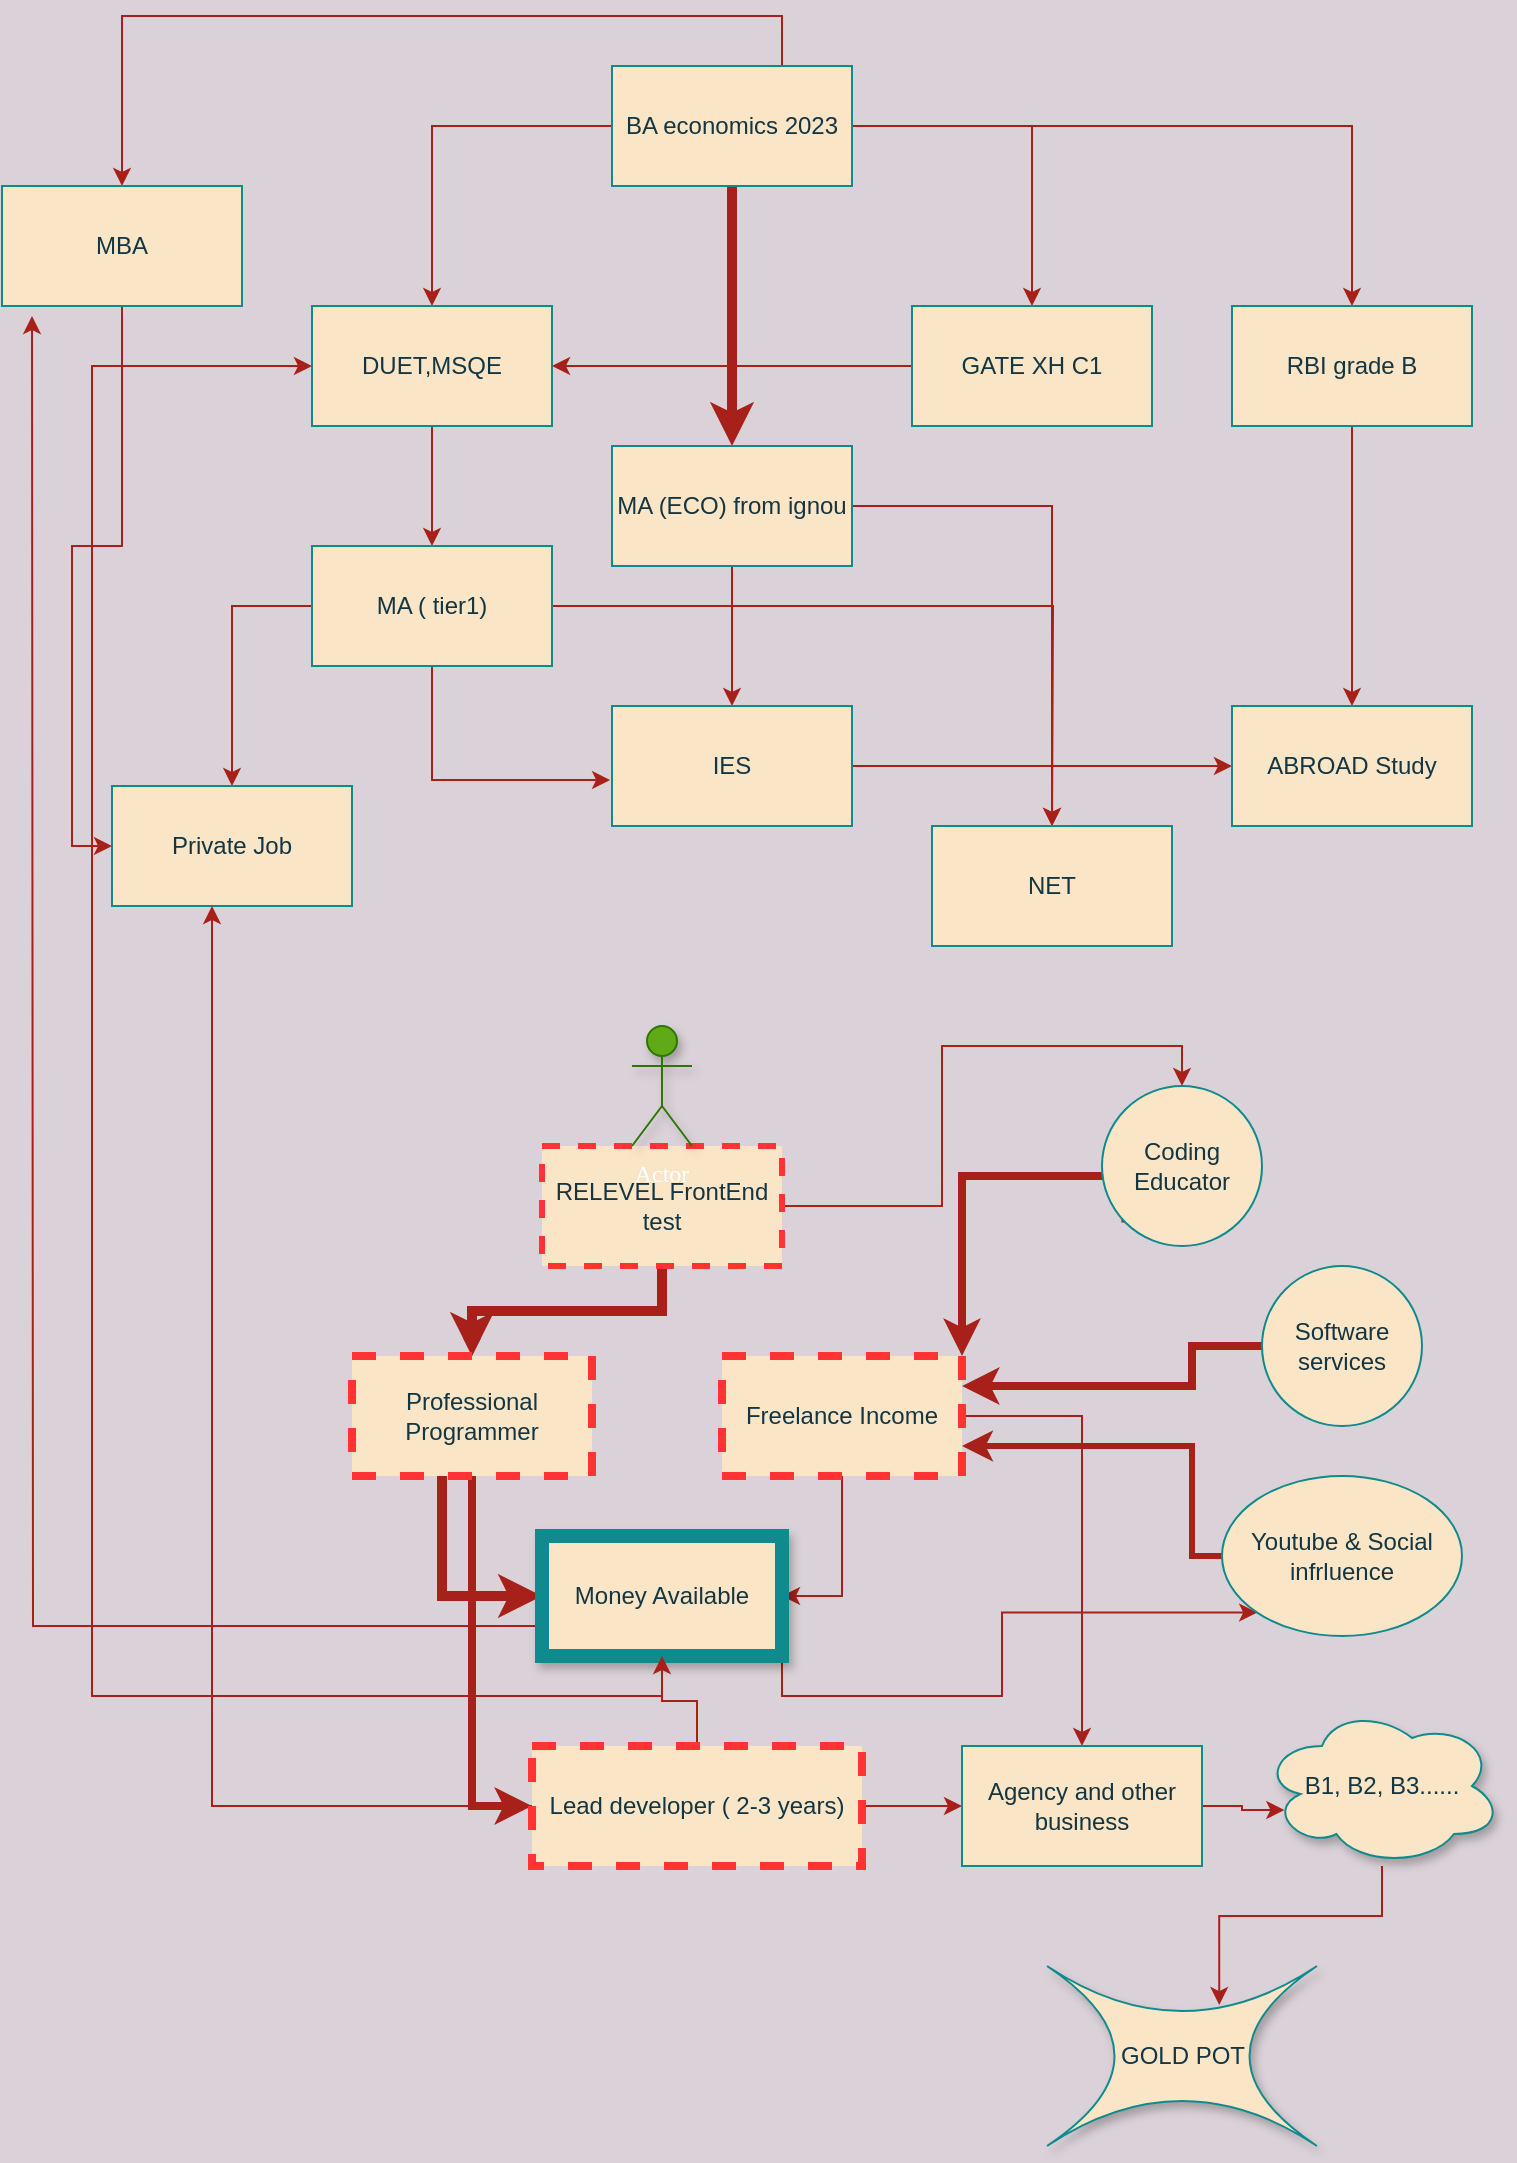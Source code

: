 <mxfile version="18.0.2" type="github">
  <diagram id="l5MQT0l0J_C5blnGxe-R" name="Page-1">
    <mxGraphModel dx="958" dy="636" grid="1" gridSize="15" guides="1" tooltips="1" connect="1" arrows="1" fold="1" page="1" pageScale="1" pageWidth="850" pageHeight="1100" background="#DAD2D8" math="0" shadow="0">
      <root>
        <mxCell id="0" />
        <mxCell id="1" parent="0" />
        <mxCell id="cHPvtZxhLTsQ24sQFhtI-3" value="" style="edgeStyle=orthogonalEdgeStyle;rounded=0;orthogonalLoop=1;jettySize=auto;html=1;labelBackgroundColor=#DAD2D8;strokeColor=#A8201A;fontColor=#143642;" parent="1" source="cHPvtZxhLTsQ24sQFhtI-1" target="cHPvtZxhLTsQ24sQFhtI-2" edge="1">
          <mxGeometry relative="1" as="geometry" />
        </mxCell>
        <mxCell id="cHPvtZxhLTsQ24sQFhtI-6" value="" style="edgeStyle=orthogonalEdgeStyle;rounded=0;orthogonalLoop=1;jettySize=auto;html=1;labelBackgroundColor=#DAD2D8;strokeColor=#A8201A;fontColor=#143642;" parent="1" source="cHPvtZxhLTsQ24sQFhtI-1" target="cHPvtZxhLTsQ24sQFhtI-5" edge="1">
          <mxGeometry relative="1" as="geometry" />
        </mxCell>
        <mxCell id="cHPvtZxhLTsQ24sQFhtI-9" value="" style="edgeStyle=orthogonalEdgeStyle;rounded=0;orthogonalLoop=1;jettySize=auto;html=1;strokeWidth=5;labelBackgroundColor=#DAD2D8;strokeColor=#A8201A;fontColor=#143642;" parent="1" source="cHPvtZxhLTsQ24sQFhtI-1" target="cHPvtZxhLTsQ24sQFhtI-8" edge="1">
          <mxGeometry relative="1" as="geometry" />
        </mxCell>
        <mxCell id="cHPvtZxhLTsQ24sQFhtI-14" style="edgeStyle=orthogonalEdgeStyle;rounded=0;orthogonalLoop=1;jettySize=auto;html=1;exitX=1;exitY=0.5;exitDx=0;exitDy=0;entryX=0.5;entryY=0;entryDx=0;entryDy=0;labelBackgroundColor=#DAD2D8;strokeColor=#A8201A;fontColor=#143642;" parent="1" source="cHPvtZxhLTsQ24sQFhtI-1" target="cHPvtZxhLTsQ24sQFhtI-13" edge="1">
          <mxGeometry relative="1" as="geometry" />
        </mxCell>
        <mxCell id="l-d240GoZ30HzUqu10cJ-5" style="edgeStyle=orthogonalEdgeStyle;orthogonalLoop=1;jettySize=auto;html=1;exitX=1;exitY=0;exitDx=0;exitDy=0;entryX=0.5;entryY=0;entryDx=0;entryDy=0;strokeWidth=1;rounded=0;labelBackgroundColor=#DAD2D8;strokeColor=#A8201A;fontColor=#143642;" edge="1" parent="1" source="cHPvtZxhLTsQ24sQFhtI-1" target="l-d240GoZ30HzUqu10cJ-4">
          <mxGeometry relative="1" as="geometry">
            <Array as="points">
              <mxPoint x="435" y="40" />
              <mxPoint x="435" y="15" />
              <mxPoint x="105" y="15" />
            </Array>
          </mxGeometry>
        </mxCell>
        <mxCell id="cHPvtZxhLTsQ24sQFhtI-1" value="BA economics 2023" style="rounded=0;whiteSpace=wrap;html=1;fillColor=#FAE5C7;strokeColor=#0F8B8D;fontColor=#143642;" parent="1" vertex="1">
          <mxGeometry x="350" y="40" width="120" height="60" as="geometry" />
        </mxCell>
        <mxCell id="cHPvtZxhLTsQ24sQFhtI-20" style="edgeStyle=orthogonalEdgeStyle;rounded=0;orthogonalLoop=1;jettySize=auto;html=1;labelBackgroundColor=#DAD2D8;strokeColor=#A8201A;fontColor=#143642;" parent="1" source="cHPvtZxhLTsQ24sQFhtI-2" target="cHPvtZxhLTsQ24sQFhtI-19" edge="1">
          <mxGeometry relative="1" as="geometry" />
        </mxCell>
        <mxCell id="cHPvtZxhLTsQ24sQFhtI-2" value="DUET,MSQE" style="whiteSpace=wrap;html=1;rounded=0;fillColor=#FAE5C7;strokeColor=#0F8B8D;fontColor=#143642;" parent="1" vertex="1">
          <mxGeometry x="200" y="160" width="120" height="60" as="geometry" />
        </mxCell>
        <mxCell id="cHPvtZxhLTsQ24sQFhtI-7" style="edgeStyle=orthogonalEdgeStyle;rounded=0;orthogonalLoop=1;jettySize=auto;html=1;exitX=0;exitY=0.5;exitDx=0;exitDy=0;entryX=1;entryY=0.5;entryDx=0;entryDy=0;labelBackgroundColor=#DAD2D8;strokeColor=#A8201A;fontColor=#143642;" parent="1" source="cHPvtZxhLTsQ24sQFhtI-5" target="cHPvtZxhLTsQ24sQFhtI-2" edge="1">
          <mxGeometry relative="1" as="geometry" />
        </mxCell>
        <mxCell id="cHPvtZxhLTsQ24sQFhtI-5" value="GATE XH C1" style="whiteSpace=wrap;html=1;rounded=0;fillColor=#FAE5C7;strokeColor=#0F8B8D;fontColor=#143642;" parent="1" vertex="1">
          <mxGeometry x="500" y="160" width="120" height="60" as="geometry" />
        </mxCell>
        <mxCell id="cHPvtZxhLTsQ24sQFhtI-12" style="edgeStyle=orthogonalEdgeStyle;rounded=0;orthogonalLoop=1;jettySize=auto;html=1;exitX=0.5;exitY=1;exitDx=0;exitDy=0;entryX=0.5;entryY=0;entryDx=0;entryDy=0;labelBackgroundColor=#DAD2D8;strokeColor=#A8201A;fontColor=#143642;" parent="1" source="cHPvtZxhLTsQ24sQFhtI-8" target="cHPvtZxhLTsQ24sQFhtI-10" edge="1">
          <mxGeometry relative="1" as="geometry" />
        </mxCell>
        <mxCell id="cHPvtZxhLTsQ24sQFhtI-26" style="edgeStyle=orthogonalEdgeStyle;rounded=0;orthogonalLoop=1;jettySize=auto;html=1;entryX=0.5;entryY=0;entryDx=0;entryDy=0;labelBackgroundColor=#DAD2D8;strokeColor=#A8201A;fontColor=#143642;" parent="1" source="cHPvtZxhLTsQ24sQFhtI-8" target="cHPvtZxhLTsQ24sQFhtI-25" edge="1">
          <mxGeometry relative="1" as="geometry" />
        </mxCell>
        <mxCell id="cHPvtZxhLTsQ24sQFhtI-8" value="MA (ECO) from ignou" style="whiteSpace=wrap;html=1;rounded=0;fillColor=#FAE5C7;strokeColor=#0F8B8D;fontColor=#143642;" parent="1" vertex="1">
          <mxGeometry x="350" y="230" width="120" height="60" as="geometry" />
        </mxCell>
        <mxCell id="cHPvtZxhLTsQ24sQFhtI-17" style="edgeStyle=orthogonalEdgeStyle;rounded=0;orthogonalLoop=1;jettySize=auto;html=1;exitX=1;exitY=0.5;exitDx=0;exitDy=0;labelBackgroundColor=#DAD2D8;strokeColor=#A8201A;fontColor=#143642;" parent="1" source="cHPvtZxhLTsQ24sQFhtI-10" target="cHPvtZxhLTsQ24sQFhtI-15" edge="1">
          <mxGeometry relative="1" as="geometry" />
        </mxCell>
        <mxCell id="cHPvtZxhLTsQ24sQFhtI-10" value="IES" style="rounded=0;whiteSpace=wrap;html=1;fillColor=#FAE5C7;strokeColor=#0F8B8D;fontColor=#143642;" parent="1" vertex="1">
          <mxGeometry x="350" y="360" width="120" height="60" as="geometry" />
        </mxCell>
        <mxCell id="cHPvtZxhLTsQ24sQFhtI-18" style="edgeStyle=orthogonalEdgeStyle;rounded=0;orthogonalLoop=1;jettySize=auto;html=1;exitX=0.5;exitY=1;exitDx=0;exitDy=0;labelBackgroundColor=#DAD2D8;strokeColor=#A8201A;fontColor=#143642;" parent="1" source="cHPvtZxhLTsQ24sQFhtI-13" target="cHPvtZxhLTsQ24sQFhtI-15" edge="1">
          <mxGeometry relative="1" as="geometry" />
        </mxCell>
        <mxCell id="cHPvtZxhLTsQ24sQFhtI-13" value="RBI grade B" style="rounded=0;whiteSpace=wrap;html=1;fillColor=#FAE5C7;strokeColor=#0F8B8D;fontColor=#143642;" parent="1" vertex="1">
          <mxGeometry x="660" y="160" width="120" height="60" as="geometry" />
        </mxCell>
        <mxCell id="cHPvtZxhLTsQ24sQFhtI-15" value="ABROAD Study&lt;br&gt;" style="rounded=0;whiteSpace=wrap;html=1;fillColor=#FAE5C7;strokeColor=#0F8B8D;fontColor=#143642;" parent="1" vertex="1">
          <mxGeometry x="660" y="360" width="120" height="60" as="geometry" />
        </mxCell>
        <mxCell id="cHPvtZxhLTsQ24sQFhtI-22" style="edgeStyle=orthogonalEdgeStyle;rounded=0;orthogonalLoop=1;jettySize=auto;html=1;exitX=0.5;exitY=1;exitDx=0;exitDy=0;entryX=-0.008;entryY=0.617;entryDx=0;entryDy=0;entryPerimeter=0;labelBackgroundColor=#DAD2D8;strokeColor=#A8201A;fontColor=#143642;" parent="1" source="cHPvtZxhLTsQ24sQFhtI-19" target="cHPvtZxhLTsQ24sQFhtI-10" edge="1">
          <mxGeometry relative="1" as="geometry" />
        </mxCell>
        <mxCell id="cHPvtZxhLTsQ24sQFhtI-24" style="edgeStyle=orthogonalEdgeStyle;rounded=0;orthogonalLoop=1;jettySize=auto;html=1;exitX=0;exitY=0.5;exitDx=0;exitDy=0;entryX=0.5;entryY=0;entryDx=0;entryDy=0;labelBackgroundColor=#DAD2D8;strokeColor=#A8201A;fontColor=#143642;" parent="1" source="cHPvtZxhLTsQ24sQFhtI-19" target="cHPvtZxhLTsQ24sQFhtI-23" edge="1">
          <mxGeometry relative="1" as="geometry" />
        </mxCell>
        <mxCell id="cHPvtZxhLTsQ24sQFhtI-27" style="edgeStyle=orthogonalEdgeStyle;rounded=0;orthogonalLoop=1;jettySize=auto;html=1;labelBackgroundColor=#DAD2D8;strokeColor=#A8201A;fontColor=#143642;" parent="1" source="cHPvtZxhLTsQ24sQFhtI-19" edge="1">
          <mxGeometry relative="1" as="geometry">
            <mxPoint x="570" y="420" as="targetPoint" />
          </mxGeometry>
        </mxCell>
        <mxCell id="cHPvtZxhLTsQ24sQFhtI-19" value="MA ( tier1)" style="rounded=0;whiteSpace=wrap;html=1;fillColor=#FAE5C7;strokeColor=#0F8B8D;fontColor=#143642;" parent="1" vertex="1">
          <mxGeometry x="200" y="280" width="120" height="60" as="geometry" />
        </mxCell>
        <mxCell id="cHPvtZxhLTsQ24sQFhtI-23" value="Private Job" style="rounded=0;whiteSpace=wrap;html=1;fillColor=#FAE5C7;strokeColor=#0F8B8D;fontColor=#143642;" parent="1" vertex="1">
          <mxGeometry x="100" y="400" width="120" height="60" as="geometry" />
        </mxCell>
        <mxCell id="cHPvtZxhLTsQ24sQFhtI-25" value="NET" style="rounded=0;whiteSpace=wrap;html=1;fillColor=#FAE5C7;strokeColor=#0F8B8D;fontColor=#143642;" parent="1" vertex="1">
          <mxGeometry x="510" y="420" width="120" height="60" as="geometry" />
        </mxCell>
        <mxCell id="cHPvtZxhLTsQ24sQFhtI-30" value="" style="edgeStyle=orthogonalEdgeStyle;rounded=0;orthogonalLoop=1;jettySize=auto;html=1;labelBackgroundColor=#DAD2D8;strokeColor=#A8201A;fontColor=#143642;" parent="1" source="cHPvtZxhLTsQ24sQFhtI-28" target="cHPvtZxhLTsQ24sQFhtI-29" edge="1">
          <mxGeometry relative="1" as="geometry" />
        </mxCell>
        <mxCell id="cHPvtZxhLTsQ24sQFhtI-31" value="" style="edgeStyle=orthogonalEdgeStyle;rounded=0;orthogonalLoop=1;jettySize=auto;html=1;strokeWidth=5;labelBackgroundColor=#DAD2D8;strokeColor=#A8201A;fontColor=#143642;" parent="1" source="cHPvtZxhLTsQ24sQFhtI-28" target="cHPvtZxhLTsQ24sQFhtI-29" edge="1">
          <mxGeometry relative="1" as="geometry" />
        </mxCell>
        <mxCell id="l-d240GoZ30HzUqu10cJ-1" style="edgeStyle=orthogonalEdgeStyle;orthogonalLoop=1;jettySize=auto;html=1;entryX=0.5;entryY=0;entryDx=0;entryDy=0;strokeWidth=1;labelBackgroundColor=#DAD2D8;strokeColor=#A8201A;fontColor=#143642;rounded=0;" edge="1" parent="1" source="cHPvtZxhLTsQ24sQFhtI-28" target="cHPvtZxhLTsQ24sQFhtI-43">
          <mxGeometry relative="1" as="geometry" />
        </mxCell>
        <mxCell id="cHPvtZxhLTsQ24sQFhtI-28" value="RELEVEL FrontEnd test" style="rounded=0;whiteSpace=wrap;html=1;fillColor=#FAE5C7;strokeColor=#FF3333;fontColor=#143642;dashed=1;strokeWidth=3;" parent="1" vertex="1">
          <mxGeometry x="315" y="580" width="120" height="60" as="geometry" />
        </mxCell>
        <mxCell id="cHPvtZxhLTsQ24sQFhtI-36" style="edgeStyle=orthogonalEdgeStyle;rounded=0;orthogonalLoop=1;jettySize=auto;html=1;entryX=0;entryY=0.5;entryDx=0;entryDy=0;strokeWidth=5;labelBackgroundColor=#DAD2D8;strokeColor=#A8201A;fontColor=#143642;" parent="1" source="cHPvtZxhLTsQ24sQFhtI-29" target="cHPvtZxhLTsQ24sQFhtI-34" edge="1">
          <mxGeometry relative="1" as="geometry">
            <Array as="points">
              <mxPoint x="265" y="805" />
            </Array>
          </mxGeometry>
        </mxCell>
        <mxCell id="cHPvtZxhLTsQ24sQFhtI-39" style="edgeStyle=orthogonalEdgeStyle;rounded=0;orthogonalLoop=1;jettySize=auto;html=1;entryX=0;entryY=0.5;entryDx=0;entryDy=0;strokeWidth=4;labelBackgroundColor=#DAD2D8;strokeColor=#A8201A;fontColor=#143642;" parent="1" source="cHPvtZxhLTsQ24sQFhtI-29" target="cHPvtZxhLTsQ24sQFhtI-38" edge="1">
          <mxGeometry relative="1" as="geometry" />
        </mxCell>
        <mxCell id="cHPvtZxhLTsQ24sQFhtI-29" value="Professional Programmer" style="rounded=0;whiteSpace=wrap;html=1;fillColor=#FAE5C7;strokeColor=#FF3333;fontColor=#143642;dashed=1;strokeWidth=4;" parent="1" vertex="1">
          <mxGeometry x="220" y="685" width="120" height="60" as="geometry" />
        </mxCell>
        <mxCell id="cHPvtZxhLTsQ24sQFhtI-37" style="edgeStyle=orthogonalEdgeStyle;rounded=0;orthogonalLoop=1;jettySize=auto;html=1;entryX=1;entryY=0.5;entryDx=0;entryDy=0;labelBackgroundColor=#DAD2D8;strokeColor=#A8201A;fontColor=#143642;" parent="1" source="cHPvtZxhLTsQ24sQFhtI-32" target="cHPvtZxhLTsQ24sQFhtI-34" edge="1">
          <mxGeometry relative="1" as="geometry" />
        </mxCell>
        <mxCell id="cHPvtZxhLTsQ24sQFhtI-42" style="edgeStyle=orthogonalEdgeStyle;rounded=0;orthogonalLoop=1;jettySize=auto;html=1;entryX=0.5;entryY=0;entryDx=0;entryDy=0;labelBackgroundColor=#DAD2D8;strokeColor=#A8201A;fontColor=#143642;" parent="1" source="cHPvtZxhLTsQ24sQFhtI-32" target="cHPvtZxhLTsQ24sQFhtI-41" edge="1">
          <mxGeometry relative="1" as="geometry">
            <Array as="points">
              <mxPoint x="585" y="715" />
            </Array>
          </mxGeometry>
        </mxCell>
        <mxCell id="cHPvtZxhLTsQ24sQFhtI-32" value="Freelance Income" style="rounded=0;whiteSpace=wrap;html=1;fillColor=#FAE5C7;strokeColor=#FF3333;fontColor=#143642;dashed=1;strokeWidth=4;" parent="1" vertex="1">
          <mxGeometry x="405" y="685" width="120" height="60" as="geometry" />
        </mxCell>
        <mxCell id="cHPvtZxhLTsQ24sQFhtI-35" style="edgeStyle=orthogonalEdgeStyle;rounded=0;orthogonalLoop=1;jettySize=auto;html=1;entryX=0;entryY=0.5;entryDx=0;entryDy=0;labelBackgroundColor=#DAD2D8;strokeColor=#A8201A;fontColor=#143642;" parent="1" source="cHPvtZxhLTsQ24sQFhtI-34" target="cHPvtZxhLTsQ24sQFhtI-2" edge="1">
          <mxGeometry relative="1" as="geometry">
            <Array as="points">
              <mxPoint x="375" y="855" />
              <mxPoint x="90" y="855" />
              <mxPoint x="90" y="190" />
            </Array>
          </mxGeometry>
        </mxCell>
        <mxCell id="l-d240GoZ30HzUqu10cJ-6" style="edgeStyle=orthogonalEdgeStyle;rounded=0;orthogonalLoop=1;jettySize=auto;html=1;exitX=0;exitY=0.75;exitDx=0;exitDy=0;strokeWidth=1;labelBackgroundColor=#DAD2D8;strokeColor=#A8201A;fontColor=#143642;" edge="1" parent="1" source="cHPvtZxhLTsQ24sQFhtI-34">
          <mxGeometry relative="1" as="geometry">
            <mxPoint x="60" y="165" as="targetPoint" />
          </mxGeometry>
        </mxCell>
        <mxCell id="l-d240GoZ30HzUqu10cJ-9" style="edgeStyle=orthogonalEdgeStyle;rounded=0;orthogonalLoop=1;jettySize=auto;html=1;exitX=1;exitY=1;exitDx=0;exitDy=0;entryX=0;entryY=1;entryDx=0;entryDy=0;strokeWidth=1;fontStyle=1;labelBackgroundColor=#DAD2D8;strokeColor=#A8201A;fontColor=#143642;" edge="1" parent="1" source="cHPvtZxhLTsQ24sQFhtI-34" target="cHPvtZxhLTsQ24sQFhtI-51">
          <mxGeometry relative="1" as="geometry" />
        </mxCell>
        <mxCell id="cHPvtZxhLTsQ24sQFhtI-34" value="Money Available&lt;br&gt;" style="rounded=0;whiteSpace=wrap;html=1;fillColor=#FAE5C7;strokeColor=#0F8B8D;strokeWidth=7;perimeterSpacing=0;shadow=1;glass=0;fontColor=#143642;" parent="1" vertex="1">
          <mxGeometry x="315" y="775" width="120" height="60" as="geometry" />
        </mxCell>
        <mxCell id="cHPvtZxhLTsQ24sQFhtI-50" value="" style="edgeStyle=orthogonalEdgeStyle;rounded=0;orthogonalLoop=1;jettySize=auto;html=1;labelBackgroundColor=#DAD2D8;strokeColor=#A8201A;fontColor=#143642;" parent="1" source="cHPvtZxhLTsQ24sQFhtI-38" target="cHPvtZxhLTsQ24sQFhtI-41" edge="1">
          <mxGeometry relative="1" as="geometry" />
        </mxCell>
        <mxCell id="cHPvtZxhLTsQ24sQFhtI-53" value="" style="edgeStyle=orthogonalEdgeStyle;rounded=0;orthogonalLoop=1;jettySize=auto;html=1;labelBackgroundColor=#DAD2D8;strokeColor=#A8201A;fontColor=#143642;" parent="1" source="cHPvtZxhLTsQ24sQFhtI-38" target="cHPvtZxhLTsQ24sQFhtI-34" edge="1">
          <mxGeometry relative="1" as="geometry" />
        </mxCell>
        <mxCell id="l-d240GoZ30HzUqu10cJ-8" style="edgeStyle=orthogonalEdgeStyle;rounded=0;orthogonalLoop=1;jettySize=auto;html=1;strokeWidth=1;labelBackgroundColor=#DAD2D8;strokeColor=#A8201A;fontColor=#143642;" edge="1" parent="1" source="cHPvtZxhLTsQ24sQFhtI-38" target="cHPvtZxhLTsQ24sQFhtI-23">
          <mxGeometry relative="1" as="geometry">
            <mxPoint x="150" y="467" as="targetPoint" />
            <Array as="points">
              <mxPoint x="150" y="910" />
            </Array>
          </mxGeometry>
        </mxCell>
        <mxCell id="cHPvtZxhLTsQ24sQFhtI-38" value="Lead developer ( 2-3 years)" style="rounded=0;whiteSpace=wrap;html=1;fillColor=#FAE5C7;strokeColor=#FF3333;fontColor=#143642;dashed=1;strokeWidth=4;" parent="1" vertex="1">
          <mxGeometry x="310" y="880" width="165" height="60" as="geometry" />
        </mxCell>
        <mxCell id="l-d240GoZ30HzUqu10cJ-14" style="edgeStyle=orthogonalEdgeStyle;rounded=0;orthogonalLoop=1;jettySize=auto;html=1;entryX=0.093;entryY=0.65;entryDx=0;entryDy=0;entryPerimeter=0;strokeWidth=1;labelBackgroundColor=#DAD2D8;strokeColor=#A8201A;fontColor=#143642;" edge="1" parent="1" source="cHPvtZxhLTsQ24sQFhtI-41" target="l-d240GoZ30HzUqu10cJ-10">
          <mxGeometry relative="1" as="geometry" />
        </mxCell>
        <mxCell id="cHPvtZxhLTsQ24sQFhtI-41" value="Agency and other business" style="rounded=0;whiteSpace=wrap;html=1;fillColor=#FAE5C7;fontColor=#143642;strokeColor=#0F8B8D;" parent="1" vertex="1">
          <mxGeometry x="525" y="880" width="120" height="60" as="geometry" />
        </mxCell>
        <mxCell id="cHPvtZxhLTsQ24sQFhtI-45" style="edgeStyle=orthogonalEdgeStyle;rounded=0;orthogonalLoop=1;jettySize=auto;html=1;exitX=0;exitY=1;exitDx=0;exitDy=0;entryX=1;entryY=0;entryDx=0;entryDy=0;strokeWidth=4;labelBackgroundColor=#DAD2D8;strokeColor=#A8201A;fontColor=#143642;" parent="1" source="cHPvtZxhLTsQ24sQFhtI-43" target="cHPvtZxhLTsQ24sQFhtI-32" edge="1">
          <mxGeometry relative="1" as="geometry">
            <Array as="points">
              <mxPoint x="607" y="595" />
              <mxPoint x="525" y="595" />
            </Array>
          </mxGeometry>
        </mxCell>
        <mxCell id="cHPvtZxhLTsQ24sQFhtI-43" value="Coding Educator" style="ellipse;whiteSpace=wrap;html=1;aspect=fixed;fillColor=#FAE5C7;strokeColor=#0F8B8D;fontColor=#143642;rounded=0;" parent="1" vertex="1">
          <mxGeometry x="595" y="550" width="80" height="80" as="geometry" />
        </mxCell>
        <mxCell id="cHPvtZxhLTsQ24sQFhtI-48" style="edgeStyle=orthogonalEdgeStyle;rounded=0;orthogonalLoop=1;jettySize=auto;html=1;exitX=0;exitY=0.5;exitDx=0;exitDy=0;entryX=1;entryY=0.25;entryDx=0;entryDy=0;strokeWidth=4;labelBackgroundColor=#DAD2D8;strokeColor=#A8201A;fontColor=#143642;" parent="1" source="cHPvtZxhLTsQ24sQFhtI-46" target="cHPvtZxhLTsQ24sQFhtI-32" edge="1">
          <mxGeometry relative="1" as="geometry">
            <Array as="points">
              <mxPoint x="640" y="680" />
              <mxPoint x="640" y="700" />
            </Array>
          </mxGeometry>
        </mxCell>
        <mxCell id="cHPvtZxhLTsQ24sQFhtI-46" value="Software services&lt;br&gt;" style="ellipse;whiteSpace=wrap;html=1;aspect=fixed;fillColor=#FAE5C7;strokeColor=#0F8B8D;fontColor=#143642;rounded=0;" parent="1" vertex="1">
          <mxGeometry x="675" y="640" width="80" height="80" as="geometry" />
        </mxCell>
        <mxCell id="cHPvtZxhLTsQ24sQFhtI-52" style="edgeStyle=orthogonalEdgeStyle;rounded=0;orthogonalLoop=1;jettySize=auto;html=1;entryX=1;entryY=0.75;entryDx=0;entryDy=0;strokeWidth=3;labelBackgroundColor=#DAD2D8;strokeColor=#A8201A;fontColor=#143642;" parent="1" source="cHPvtZxhLTsQ24sQFhtI-51" target="cHPvtZxhLTsQ24sQFhtI-32" edge="1">
          <mxGeometry relative="1" as="geometry">
            <mxPoint x="550" y="730" as="targetPoint" />
            <Array as="points">
              <mxPoint x="640" y="785" />
              <mxPoint x="640" y="730" />
            </Array>
          </mxGeometry>
        </mxCell>
        <mxCell id="cHPvtZxhLTsQ24sQFhtI-51" value="Youtube &amp;amp; Social infrluence&lt;br&gt;" style="ellipse;whiteSpace=wrap;html=1;fillColor=#FAE5C7;strokeColor=#0F8B8D;fontColor=#143642;rounded=0;" parent="1" vertex="1">
          <mxGeometry x="655" y="745" width="120" height="80" as="geometry" />
        </mxCell>
        <mxCell id="l-d240GoZ30HzUqu10cJ-7" style="edgeStyle=orthogonalEdgeStyle;rounded=0;orthogonalLoop=1;jettySize=auto;html=1;entryX=0;entryY=0.5;entryDx=0;entryDy=0;strokeWidth=1;labelBackgroundColor=#DAD2D8;strokeColor=#A8201A;fontColor=#143642;" edge="1" parent="1" source="l-d240GoZ30HzUqu10cJ-4" target="cHPvtZxhLTsQ24sQFhtI-23">
          <mxGeometry relative="1" as="geometry" />
        </mxCell>
        <mxCell id="l-d240GoZ30HzUqu10cJ-4" value="MBA" style="rounded=0;whiteSpace=wrap;html=1;strokeColor=#0F8B8D;fillColor=#FAE5C7;fontColor=#143642;" vertex="1" parent="1">
          <mxGeometry x="45" y="100" width="120" height="60" as="geometry" />
        </mxCell>
        <mxCell id="l-d240GoZ30HzUqu10cJ-15" style="edgeStyle=orthogonalEdgeStyle;rounded=0;orthogonalLoop=1;jettySize=auto;html=1;entryX=0.638;entryY=0.217;entryDx=0;entryDy=0;entryPerimeter=0;strokeWidth=1;labelBackgroundColor=#DAD2D8;strokeColor=#A8201A;fontColor=#143642;" edge="1" parent="1" source="l-d240GoZ30HzUqu10cJ-10" target="l-d240GoZ30HzUqu10cJ-13">
          <mxGeometry relative="1" as="geometry" />
        </mxCell>
        <mxCell id="l-d240GoZ30HzUqu10cJ-10" value="B1, B2, B3......" style="ellipse;shape=cloud;whiteSpace=wrap;html=1;rounded=0;shadow=1;glass=0;strokeColor=#0F8B8D;strokeWidth=1;fillColor=#FAE5C7;fontColor=#143642;" vertex="1" parent="1">
          <mxGeometry x="675" y="860" width="120" height="80" as="geometry" />
        </mxCell>
        <object label="Actor" RAVI="" id="l-d240GoZ30HzUqu10cJ-11">
          <mxCell style="shape=umlActor;verticalLabelPosition=bottom;verticalAlign=top;html=1;outlineConnect=0;rounded=0;shadow=1;glass=0;strokeColor=#2D7600;strokeWidth=1;fillColor=#60a917;fontFamily=Times New Roman;whiteSpace=wrap;fontColor=#ffffff;" vertex="1" parent="1">
            <mxGeometry x="360" y="520" width="30" height="60" as="geometry" />
          </mxCell>
        </object>
        <mxCell id="l-d240GoZ30HzUqu10cJ-13" value="GOLD POT" style="shape=switch;whiteSpace=wrap;html=1;rounded=0;shadow=1;glass=0;strokeColor=#0F8B8D;strokeWidth=1;fillColor=#FAE5C7;fontColor=#143642;" vertex="1" parent="1">
          <mxGeometry x="567.5" y="990" width="135" height="90" as="geometry" />
        </mxCell>
      </root>
    </mxGraphModel>
  </diagram>
</mxfile>
